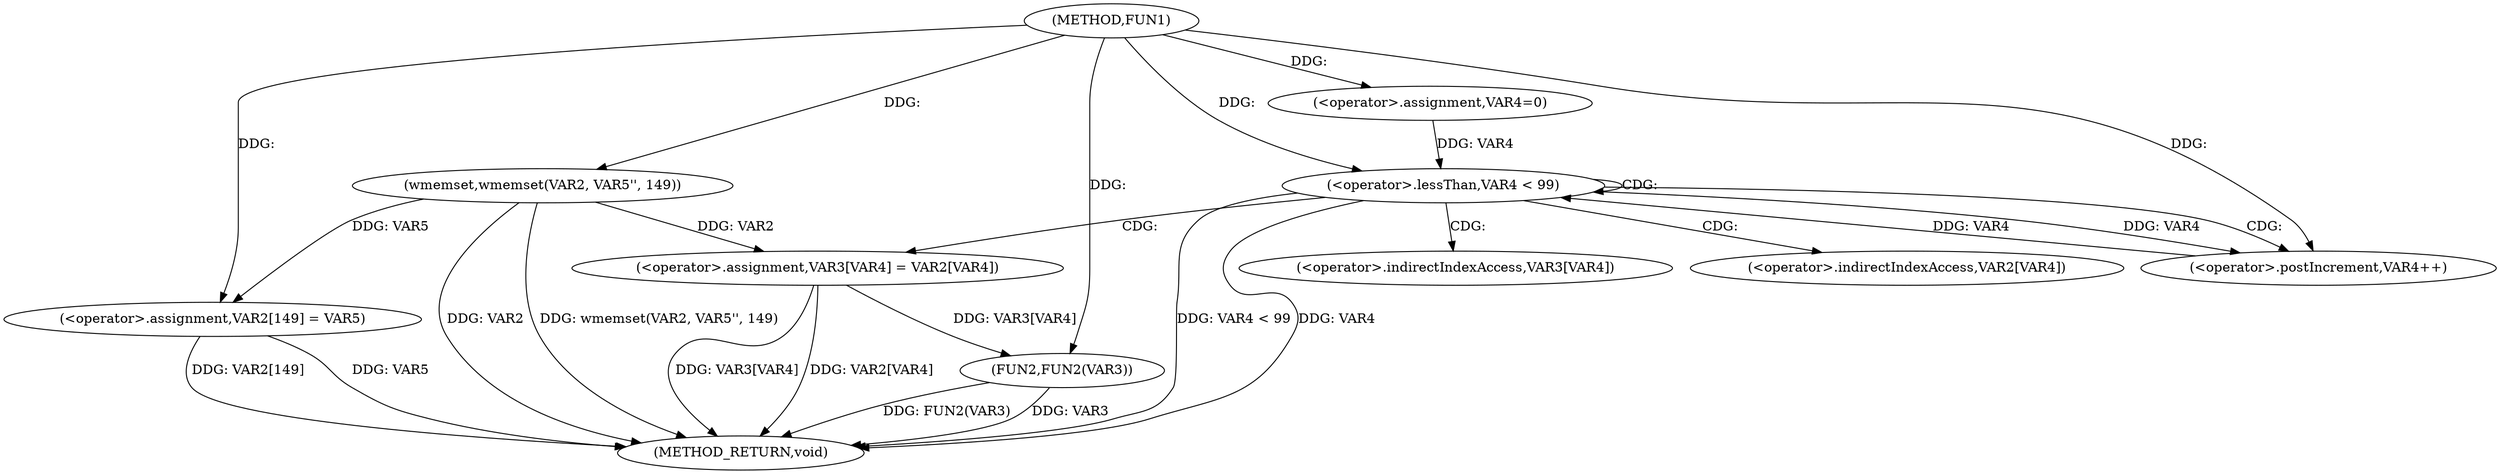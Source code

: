 digraph FUN1 {  
"1000100" [label = "(METHOD,FUN1)" ]
"1000136" [label = "(METHOD_RETURN,void)" ]
"1000108" [label = "(wmemset,wmemset(VAR2, VAR5'', 149))" ]
"1000112" [label = "(<operator>.assignment,VAR2[149] = VAR5)" ]
"1000118" [label = "(<operator>.assignment,VAR4=0)" ]
"1000121" [label = "(<operator>.lessThan,VAR4 < 99)" ]
"1000124" [label = "(<operator>.postIncrement,VAR4++)" ]
"1000127" [label = "(<operator>.assignment,VAR3[VAR4] = VAR2[VAR4])" ]
"1000134" [label = "(FUN2,FUN2(VAR3))" ]
"1000128" [label = "(<operator>.indirectIndexAccess,VAR3[VAR4])" ]
"1000131" [label = "(<operator>.indirectIndexAccess,VAR2[VAR4])" ]
  "1000108" -> "1000136"  [ label = "DDG: wmemset(VAR2, VAR5'', 149)"] 
  "1000134" -> "1000136"  [ label = "DDG: FUN2(VAR3)"] 
  "1000121" -> "1000136"  [ label = "DDG: VAR4 < 99"] 
  "1000121" -> "1000136"  [ label = "DDG: VAR4"] 
  "1000127" -> "1000136"  [ label = "DDG: VAR3[VAR4]"] 
  "1000112" -> "1000136"  [ label = "DDG: VAR5"] 
  "1000108" -> "1000136"  [ label = "DDG: VAR2"] 
  "1000134" -> "1000136"  [ label = "DDG: VAR3"] 
  "1000112" -> "1000136"  [ label = "DDG: VAR2[149]"] 
  "1000127" -> "1000136"  [ label = "DDG: VAR2[VAR4]"] 
  "1000100" -> "1000108"  [ label = "DDG: "] 
  "1000108" -> "1000112"  [ label = "DDG: VAR5"] 
  "1000100" -> "1000112"  [ label = "DDG: "] 
  "1000100" -> "1000118"  [ label = "DDG: "] 
  "1000124" -> "1000121"  [ label = "DDG: VAR4"] 
  "1000118" -> "1000121"  [ label = "DDG: VAR4"] 
  "1000100" -> "1000121"  [ label = "DDG: "] 
  "1000121" -> "1000124"  [ label = "DDG: VAR4"] 
  "1000100" -> "1000124"  [ label = "DDG: "] 
  "1000108" -> "1000127"  [ label = "DDG: VAR2"] 
  "1000127" -> "1000134"  [ label = "DDG: VAR3[VAR4]"] 
  "1000100" -> "1000134"  [ label = "DDG: "] 
  "1000121" -> "1000128"  [ label = "CDG: "] 
  "1000121" -> "1000121"  [ label = "CDG: "] 
  "1000121" -> "1000124"  [ label = "CDG: "] 
  "1000121" -> "1000131"  [ label = "CDG: "] 
  "1000121" -> "1000127"  [ label = "CDG: "] 
}
